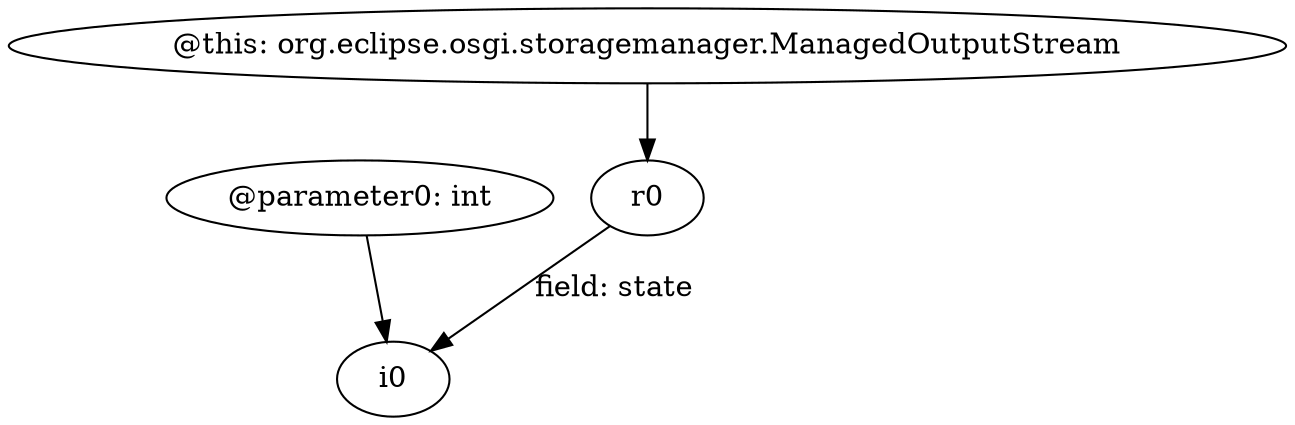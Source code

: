 digraph g {
0[label="@parameter0: int"]
1[label="i0"]
0->1[label=""]
2[label="r0"]
2->1[label="field: state"]
3[label="@this: org.eclipse.osgi.storagemanager.ManagedOutputStream"]
3->2[label=""]
}